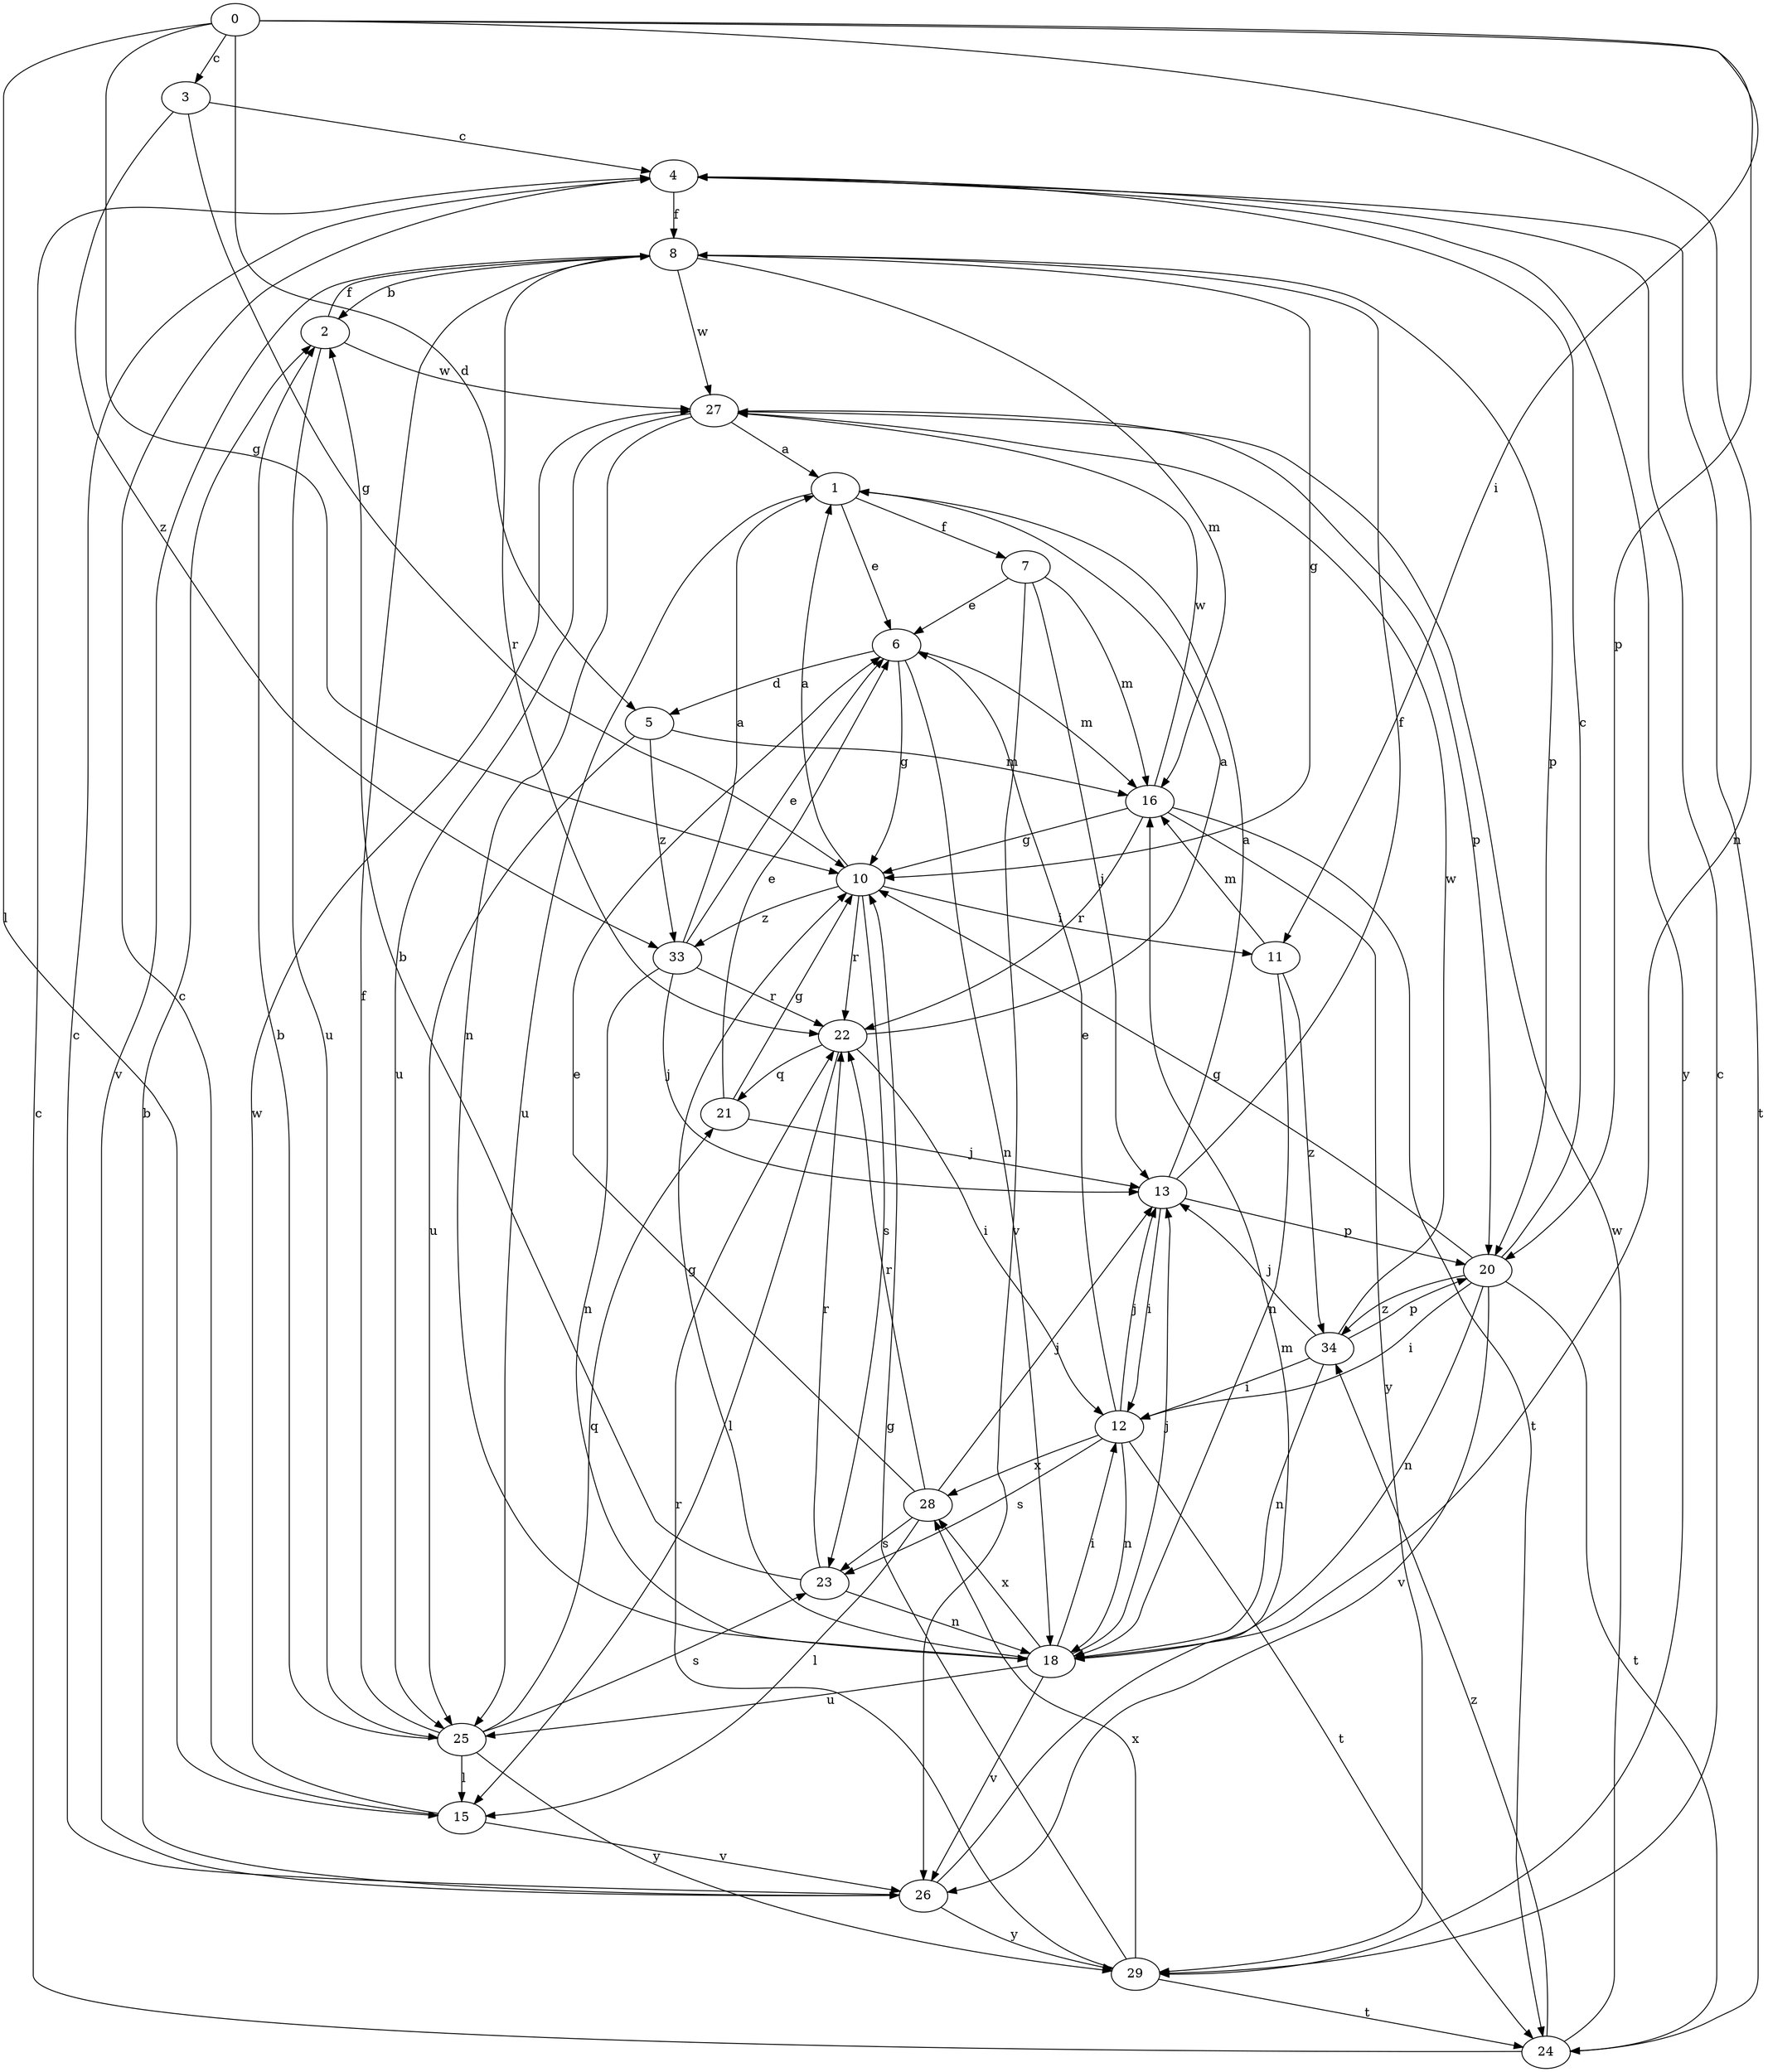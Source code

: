 strict digraph  {
0;
1;
2;
3;
4;
5;
6;
7;
8;
10;
11;
12;
13;
15;
16;
18;
20;
21;
22;
23;
24;
25;
26;
27;
28;
29;
33;
34;
0 -> 3  [label=c];
0 -> 5  [label=d];
0 -> 10  [label=g];
0 -> 11  [label=i];
0 -> 15  [label=l];
0 -> 18  [label=n];
0 -> 20  [label=p];
1 -> 6  [label=e];
1 -> 7  [label=f];
1 -> 25  [label=u];
2 -> 8  [label=f];
2 -> 25  [label=u];
2 -> 27  [label=w];
3 -> 4  [label=c];
3 -> 10  [label=g];
3 -> 33  [label=z];
4 -> 8  [label=f];
4 -> 24  [label=t];
4 -> 29  [label=y];
5 -> 16  [label=m];
5 -> 25  [label=u];
5 -> 33  [label=z];
6 -> 5  [label=d];
6 -> 10  [label=g];
6 -> 16  [label=m];
6 -> 18  [label=n];
7 -> 6  [label=e];
7 -> 13  [label=j];
7 -> 16  [label=m];
7 -> 26  [label=v];
8 -> 2  [label=b];
8 -> 10  [label=g];
8 -> 16  [label=m];
8 -> 20  [label=p];
8 -> 22  [label=r];
8 -> 26  [label=v];
8 -> 27  [label=w];
10 -> 1  [label=a];
10 -> 11  [label=i];
10 -> 22  [label=r];
10 -> 23  [label=s];
10 -> 33  [label=z];
11 -> 16  [label=m];
11 -> 18  [label=n];
11 -> 34  [label=z];
12 -> 6  [label=e];
12 -> 13  [label=j];
12 -> 18  [label=n];
12 -> 23  [label=s];
12 -> 24  [label=t];
12 -> 28  [label=x];
13 -> 1  [label=a];
13 -> 8  [label=f];
13 -> 12  [label=i];
13 -> 20  [label=p];
15 -> 4  [label=c];
15 -> 26  [label=v];
15 -> 27  [label=w];
16 -> 10  [label=g];
16 -> 22  [label=r];
16 -> 24  [label=t];
16 -> 27  [label=w];
16 -> 29  [label=y];
18 -> 10  [label=g];
18 -> 12  [label=i];
18 -> 13  [label=j];
18 -> 25  [label=u];
18 -> 26  [label=v];
18 -> 28  [label=x];
20 -> 4  [label=c];
20 -> 10  [label=g];
20 -> 12  [label=i];
20 -> 18  [label=n];
20 -> 24  [label=t];
20 -> 26  [label=v];
20 -> 34  [label=z];
21 -> 6  [label=e];
21 -> 10  [label=g];
21 -> 13  [label=j];
22 -> 1  [label=a];
22 -> 12  [label=i];
22 -> 15  [label=l];
22 -> 21  [label=q];
23 -> 2  [label=b];
23 -> 18  [label=n];
23 -> 22  [label=r];
24 -> 4  [label=c];
24 -> 27  [label=w];
24 -> 34  [label=z];
25 -> 2  [label=b];
25 -> 8  [label=f];
25 -> 15  [label=l];
25 -> 21  [label=q];
25 -> 23  [label=s];
25 -> 29  [label=y];
26 -> 2  [label=b];
26 -> 4  [label=c];
26 -> 16  [label=m];
26 -> 29  [label=y];
27 -> 1  [label=a];
27 -> 18  [label=n];
27 -> 20  [label=p];
27 -> 25  [label=u];
28 -> 6  [label=e];
28 -> 13  [label=j];
28 -> 15  [label=l];
28 -> 22  [label=r];
28 -> 23  [label=s];
29 -> 4  [label=c];
29 -> 10  [label=g];
29 -> 22  [label=r];
29 -> 24  [label=t];
29 -> 28  [label=x];
33 -> 1  [label=a];
33 -> 6  [label=e];
33 -> 13  [label=j];
33 -> 18  [label=n];
33 -> 22  [label=r];
34 -> 12  [label=i];
34 -> 13  [label=j];
34 -> 18  [label=n];
34 -> 20  [label=p];
34 -> 27  [label=w];
}
